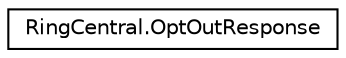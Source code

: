 digraph "Graphical Class Hierarchy"
{
 // LATEX_PDF_SIZE
  edge [fontname="Helvetica",fontsize="10",labelfontname="Helvetica",labelfontsize="10"];
  node [fontname="Helvetica",fontsize="10",shape=record];
  rankdir="LR";
  Node0 [label="RingCentral.OptOutResponse",height=0.2,width=0.4,color="black", fillcolor="white", style="filled",URL="$classRingCentral_1_1OptOutResponse.html",tooltip="Opt-out record"];
}
